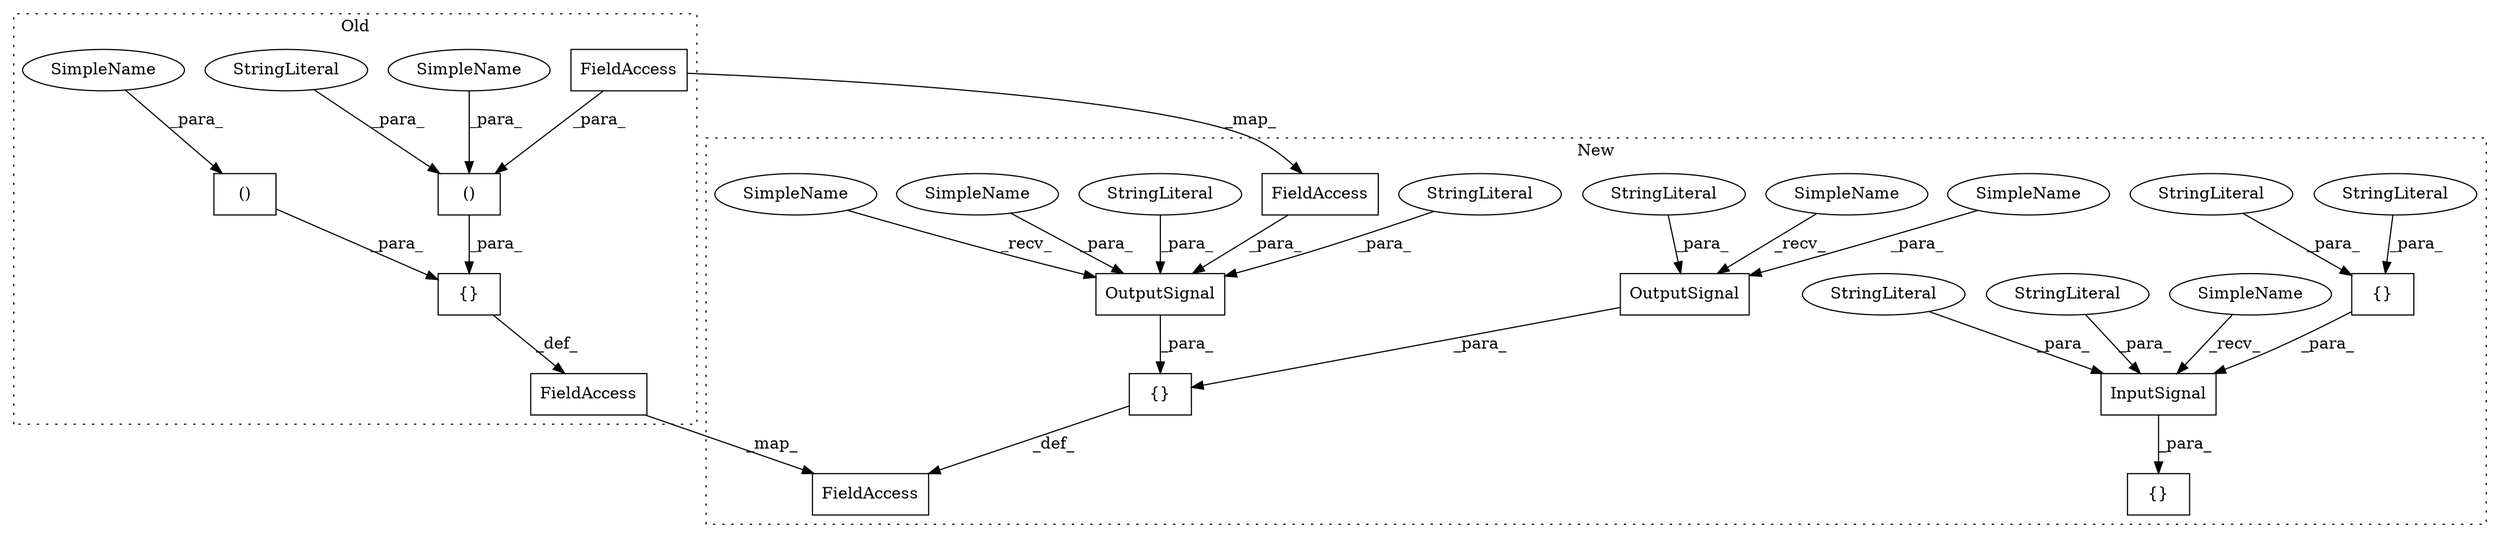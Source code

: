 digraph G {
subgraph cluster0 {
1 [label="()" a="106" s="5966" l="60" shape="box"];
4 [label="StringLiteral" a="45" s="5966" l="15" shape="ellipse"];
6 [label="FieldAccess" a="22" s="6012" l="14" shape="box"];
7 [label="{}" a="4" s="5960,6077" l="6,2" shape="box"];
9 [label="FieldAccess" a="22" s="5935" l="7" shape="box"];
11 [label="()" a="106" s="6033" l="44" shape="box"];
27 [label="SimpleName" a="42" s="6072" l="5" shape="ellipse"];
28 [label="SimpleName" a="42" s="5994" l="5" shape="ellipse"];
label = "Old";
style="dotted";
}
subgraph cluster1 {
2 [label="OutputSignal" a="32" s="5999,6064" l="13,1" shape="box"];
3 [label="StringLiteral" a="45" s="6012" l="15" shape="ellipse"];
5 [label="FieldAccess" a="22" s="6034" l="14" shape="box"];
8 [label="{}" a="4" s="5991,6136" l="1,1" shape="box"];
10 [label="FieldAccess" a="22" s="5966" l="7" shape="box"];
12 [label="StringLiteral" a="45" s="6049" l="15" shape="ellipse"];
13 [label="OutputSignal" a="32" s="6073,6135" l="13,1" shape="box"];
14 [label="StringLiteral" a="45" s="6119" l="16" shape="ellipse"];
15 [label="InputSignal" a="32" s="5868,5958" l="12,1" shape="box"];
16 [label="{}" a="4" s="5860,5959" l="1,1" shape="box"];
17 [label="StringLiteral" a="45" s="5880" l="6" shape="ellipse"];
18 [label="{}" a="4" s="5917,5957" l="1,1" shape="box"];
19 [label="StringLiteral" a="45" s="5918" l="21" shape="ellipse"];
20 [label="StringLiteral" a="45" s="5940" l="17" shape="ellipse"];
21 [label="StringLiteral" a="45" s="5897" l="7" shape="ellipse"];
22 [label="SimpleName" a="42" s="6113" l="5" shape="ellipse"];
23 [label="SimpleName" a="42" s="6028" l="5" shape="ellipse"];
24 [label="SimpleName" a="42" s="6066" l="6" shape="ellipse"];
25 [label="SimpleName" a="42" s="5861" l="6" shape="ellipse"];
26 [label="SimpleName" a="42" s="5992" l="6" shape="ellipse"];
label = "New";
style="dotted";
}
1 -> 7 [label="_para_"];
2 -> 8 [label="_para_"];
3 -> 2 [label="_para_"];
4 -> 1 [label="_para_"];
5 -> 2 [label="_para_"];
6 -> 5 [label="_map_"];
6 -> 1 [label="_para_"];
7 -> 9 [label="_def_"];
8 -> 10 [label="_def_"];
9 -> 10 [label="_map_"];
11 -> 7 [label="_para_"];
12 -> 2 [label="_para_"];
13 -> 8 [label="_para_"];
14 -> 13 [label="_para_"];
15 -> 16 [label="_para_"];
17 -> 15 [label="_para_"];
18 -> 15 [label="_para_"];
19 -> 18 [label="_para_"];
20 -> 18 [label="_para_"];
21 -> 15 [label="_para_"];
22 -> 13 [label="_para_"];
23 -> 2 [label="_para_"];
24 -> 13 [label="_recv_"];
25 -> 15 [label="_recv_"];
26 -> 2 [label="_recv_"];
27 -> 11 [label="_para_"];
28 -> 1 [label="_para_"];
}